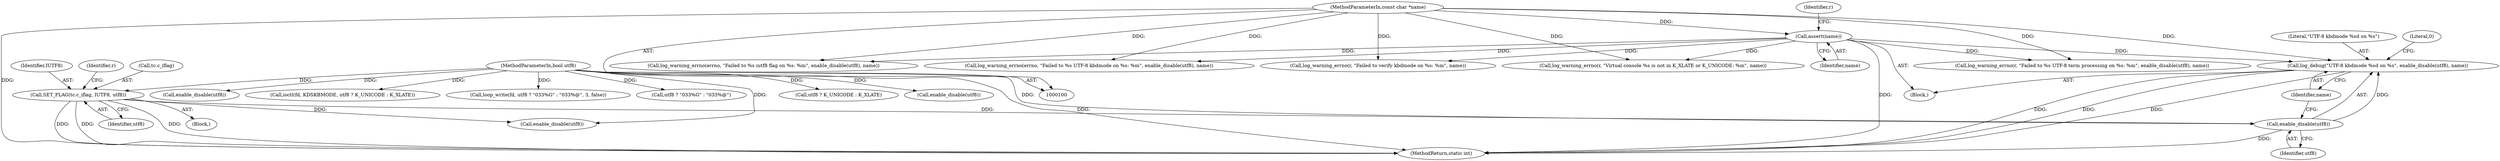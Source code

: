 digraph "0_systemd_9725f1a10f80f5e0ae7d9b60547458622aeb322f_2@pointer" {
"1000211" [label="(Call,log_debug(\"UTF-8 kbdmode %sd on %s\", enable_disable(utf8), name))"];
"1000213" [label="(Call,enable_disable(utf8))"];
"1000187" [label="(Call,SET_FLAG(tc.c_iflag, IUTF8, utf8))"];
"1000103" [label="(MethodParameterIn,bool utf8)"];
"1000107" [label="(Call,assert(name))"];
"1000101" [label="(MethodParameterIn,const char *name)"];
"1000191" [label="(Identifier,IUTF8)"];
"1000140" [label="(Call,utf8 ? K_UNICODE : K_XLATE)"];
"1000170" [label="(Call,log_warning_errno(r, \"Failed to %s UTF-8 term processing on %s: %m\", enable_disable(utf8), name))"];
"1000194" [label="(Identifier,r)"];
"1000218" [label="(MethodReturn,static int)"];
"1000101" [label="(MethodParameterIn,const char *name)"];
"1000214" [label="(Identifier,utf8)"];
"1000152" [label="(Call,enable_disable(utf8))"];
"1000192" [label="(Identifier,utf8)"];
"1000187" [label="(Call,SET_FLAG(tc.c_iflag, IUTF8, utf8))"];
"1000173" [label="(Call,enable_disable(utf8))"];
"1000213" [label="(Call,enable_disable(utf8))"];
"1000107" [label="(Call,assert(name))"];
"1000108" [label="(Identifier,name)"];
"1000205" [label="(Call,log_warning_errno(errno, \"Failed to %s iutf8 flag on %s: %m\", enable_disable(utf8), name))"];
"1000208" [label="(Call,enable_disable(utf8))"];
"1000186" [label="(Block,)"];
"1000103" [label="(MethodParameterIn,bool utf8)"];
"1000110" [label="(Identifier,r)"];
"1000131" [label="(Call,log_warning_errno(r, \"Failed to verify kbdmode on %s: %m\", name))"];
"1000215" [label="(Identifier,name)"];
"1000212" [label="(Literal,\"UTF-8 kbdmode %sd on %s\")"];
"1000137" [label="(Call,ioctl(fd, KDSKBMODE, utf8 ? K_UNICODE : K_XLATE))"];
"1000149" [label="(Call,log_warning_errno(errno, \"Failed to %s UTF-8 kbdmode on %s: %m\", enable_disable(utf8), name))"];
"1000217" [label="(Literal,0)"];
"1000188" [label="(Call,tc.c_iflag)"];
"1000104" [label="(Block,)"];
"1000157" [label="(Call,loop_write(fd, utf8 ? \"\033%G\" : \"\033%@\", 3, false))"];
"1000159" [label="(Call,utf8 ? \"\033%G\" : \"\033%@\")"];
"1000119" [label="(Call,log_warning_errno(r, \"Virtual console %s is not in K_XLATE or K_UNICODE: %m\", name))"];
"1000211" [label="(Call,log_debug(\"UTF-8 kbdmode %sd on %s\", enable_disable(utf8), name))"];
"1000211" -> "1000104"  [label="AST: "];
"1000211" -> "1000215"  [label="CFG: "];
"1000212" -> "1000211"  [label="AST: "];
"1000213" -> "1000211"  [label="AST: "];
"1000215" -> "1000211"  [label="AST: "];
"1000217" -> "1000211"  [label="CFG: "];
"1000211" -> "1000218"  [label="DDG: "];
"1000211" -> "1000218"  [label="DDG: "];
"1000211" -> "1000218"  [label="DDG: "];
"1000213" -> "1000211"  [label="DDG: "];
"1000107" -> "1000211"  [label="DDG: "];
"1000101" -> "1000211"  [label="DDG: "];
"1000213" -> "1000214"  [label="CFG: "];
"1000214" -> "1000213"  [label="AST: "];
"1000215" -> "1000213"  [label="CFG: "];
"1000213" -> "1000218"  [label="DDG: "];
"1000187" -> "1000213"  [label="DDG: "];
"1000103" -> "1000213"  [label="DDG: "];
"1000187" -> "1000186"  [label="AST: "];
"1000187" -> "1000192"  [label="CFG: "];
"1000188" -> "1000187"  [label="AST: "];
"1000191" -> "1000187"  [label="AST: "];
"1000192" -> "1000187"  [label="AST: "];
"1000194" -> "1000187"  [label="CFG: "];
"1000187" -> "1000218"  [label="DDG: "];
"1000187" -> "1000218"  [label="DDG: "];
"1000187" -> "1000218"  [label="DDG: "];
"1000103" -> "1000187"  [label="DDG: "];
"1000187" -> "1000208"  [label="DDG: "];
"1000103" -> "1000100"  [label="AST: "];
"1000103" -> "1000218"  [label="DDG: "];
"1000103" -> "1000137"  [label="DDG: "];
"1000103" -> "1000140"  [label="DDG: "];
"1000103" -> "1000152"  [label="DDG: "];
"1000103" -> "1000157"  [label="DDG: "];
"1000103" -> "1000159"  [label="DDG: "];
"1000103" -> "1000173"  [label="DDG: "];
"1000103" -> "1000208"  [label="DDG: "];
"1000107" -> "1000104"  [label="AST: "];
"1000107" -> "1000108"  [label="CFG: "];
"1000108" -> "1000107"  [label="AST: "];
"1000110" -> "1000107"  [label="CFG: "];
"1000107" -> "1000218"  [label="DDG: "];
"1000101" -> "1000107"  [label="DDG: "];
"1000107" -> "1000119"  [label="DDG: "];
"1000107" -> "1000131"  [label="DDG: "];
"1000107" -> "1000149"  [label="DDG: "];
"1000107" -> "1000170"  [label="DDG: "];
"1000107" -> "1000205"  [label="DDG: "];
"1000101" -> "1000100"  [label="AST: "];
"1000101" -> "1000218"  [label="DDG: "];
"1000101" -> "1000119"  [label="DDG: "];
"1000101" -> "1000131"  [label="DDG: "];
"1000101" -> "1000149"  [label="DDG: "];
"1000101" -> "1000170"  [label="DDG: "];
"1000101" -> "1000205"  [label="DDG: "];
}
